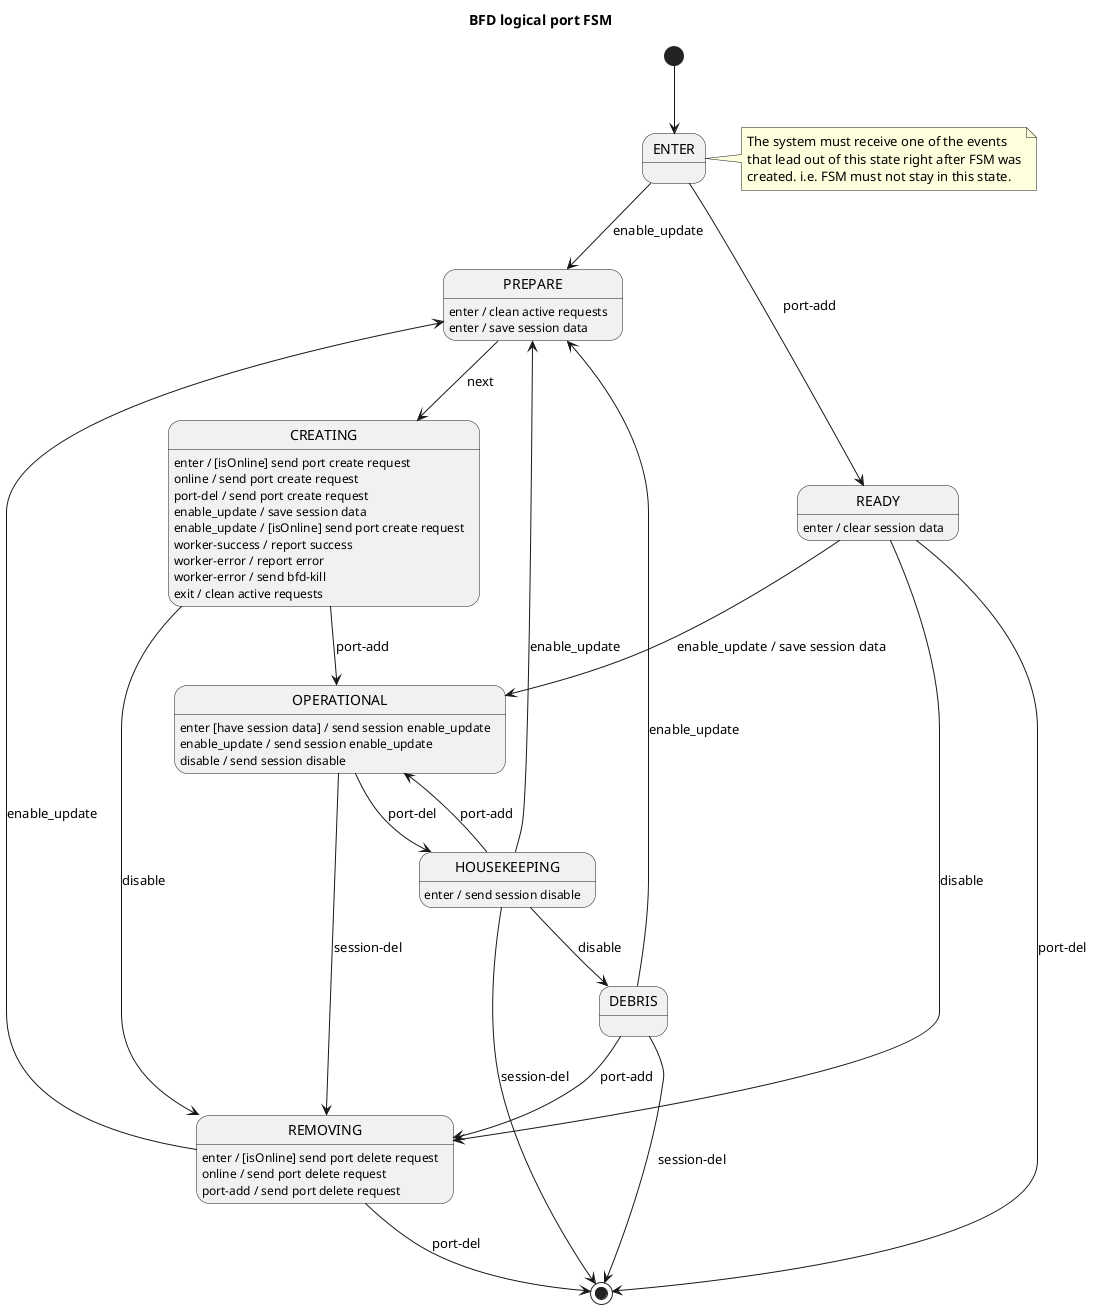 Internal data:
* session data

Input signals
* port-add
* port-del
* enable_update (ISL-FSM)
* disable (ISL-FSM)
* session-del
* online
* offline
* worker-success
* worker-error

@startuml
title BFD logical port FSM

[*] --> ENTER
note right of ENTER
    The system must receive one of the events
    that lead out of this state right after FSM was
    created. i.e. FSM must not stay in this state.
end note

ENTER --> PREPARE : enable_update
ENTER --> READY : port-add

PREPARE --> CREATING : next
PREPARE: enter / clean active requests
PREPARE: enter / save session data

READY --> OPERATIONAL : enable_update / save session data
READY --> REMOVING : disable
READY --> [*] : port-del
READY : enter / clear session data

CREATING --> OPERATIONAL : port-add
CREATING -> REMOVING : disable
CREATING: enter / [isOnline] send port create request
CREATING: online / send port create request
CREATING: port-del / send port create request
CREATING: enable_update / save session data
CREATING: enable_update / [isOnline] send port create request
CREATING: worker-success / report success
CREATING: worker-error / report error
CREATING: worker-error / send bfd-kill
CREATING: exit / clean active requests

OPERATIONAL --> REMOVING : session-del
OPERATIONAL --> HOUSEKEEPING : port-del
OPERATIONAL: enter [have session data] / send session enable_update
OPERATIONAL: enable_update / send session enable_update
OPERATIONAL: disable / send session disable

REMOVING --> PREPARE : enable_update
REMOVING --> [*] : port-del
REMOVING: enter / [isOnline] send port delete request
REMOVING: online / send port delete request
REMOVING: port-add / send port delete request

HOUSEKEEPING --> OPERATIONAL : port-add
HOUSEKEEPING --> [*] : session-del
HOUSEKEEPING --> PREPARE : enable_update
HOUSEKEEPING --> DEBRIS : disable
HOUSEKEEPING : enter / send session disable

DEBRIS --> [*] : session-del
DEBRIS --> REMOVING : port-add
DEBRIS --> PREPARE : enable_update

@enduml
